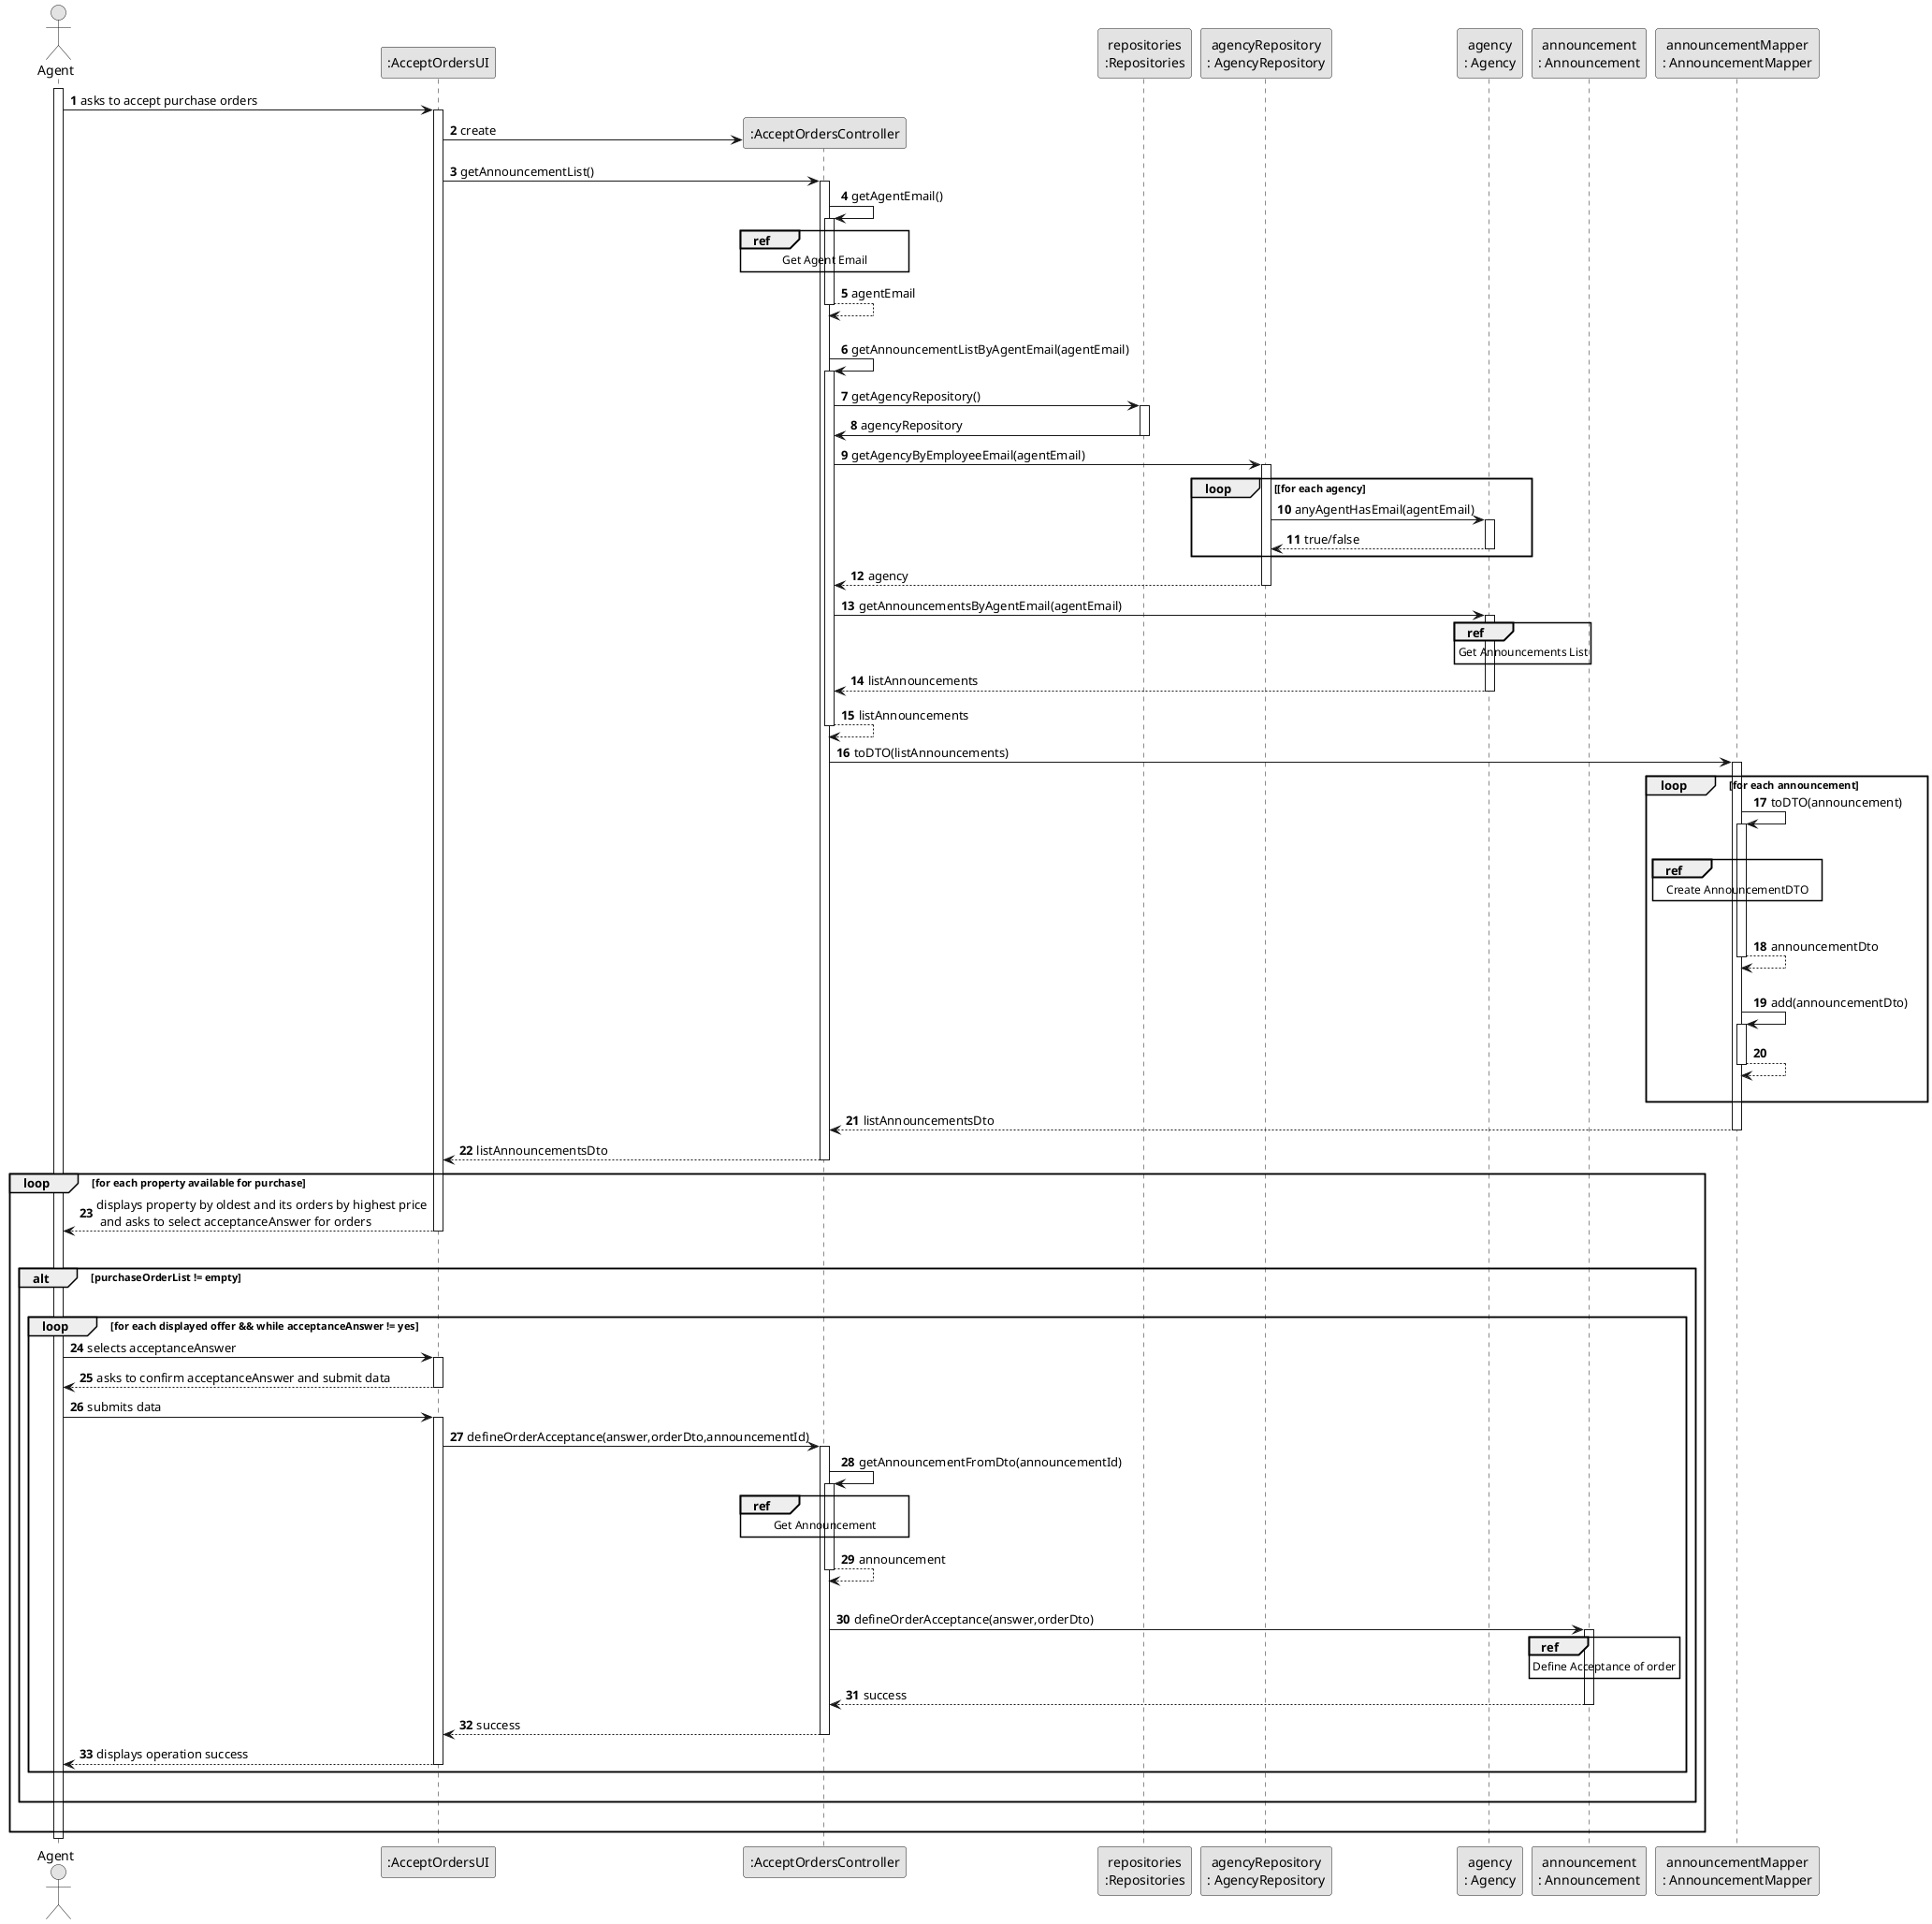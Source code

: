 @startuml
skinparam monochrome true
skinparam packageStyle rectangle
skinparam shadowing false

autonumber

'hide footbox
actor "Agent" as ADM
 participant ":AcceptOrdersUI" as UI
 participant ":AcceptOrdersController" as CTRL
 participant "repositories\n:Repositories" as PLAT
 participant "agencyRepository\n: AgencyRepository" as AgRep
 participant "agency\n: Agency" as AGENCY
 participant "announcement\n: Announcement" as Announce
 participant "announcementMapper\n: AnnouncementMapper" as AnnMAPPER

activate ADM
    ADM -> UI : asks to accept purchase orders
    activate UI

    UI -> CTRL** : create

    UI -> CTRL : getAnnouncementList()
    activate CTRL

    CTRL -> CTRL : getAgentEmail()
    activate CTRL

        ref over CTRL
            Get Agent Email
        end ref

     CTRL --> CTRL : agentEmail
     deactivate CTRL

     |||
     CTRL -> CTRL: getAnnouncementListByAgentEmail(agentEmail)
     activate CTRL

     CTRL -> PLAT :  getAgencyRepository()
     activate PLAT

     PLAT -> CTRL : agencyRepository
     deactivate PLAT
     CTRL -> AgRep: getAgencyByEmployeeEmail(agentEmail)
     activate AgRep

         loop [for each agency
             AgRep -> AGENCY : anyAgentHasEmail(agentEmail)
             activate AGENCY

                  AGENCY --> AgRep : true/false
             deactivate AGENCY
         end
         AgRep --> CTRL : agency
     deactivate AgRep

     CTRL -> AGENCY: getAnnouncementsByAgentEmail(agentEmail)
     activate AGENCY

     ref over AGENCY
        Get Announcements List
     end ref

     AGENCY --> CTRL : listAnnouncements
     deactivate AGENCY

     CTRL --> CTRL: listAnnouncements
     deactivate CTRL

    CTRL -> AnnMAPPER : toDTO(listAnnouncements)
         activate AnnMAPPER

            loop for each announcement

            AnnMAPPER -> AnnMAPPER : toDTO(announcement)
            activate AnnMAPPER
                 |||
                 ref over AnnMAPPER
                      Create AnnouncementDTO
                 end ref
            |||
            AnnMAPPER --> AnnMAPPER: announcementDto
            deactivate AnnMAPPER
            |||
            AnnMAPPER -> AnnMAPPER: add(announcementDto)
            activate AnnMAPPER

            AnnMAPPER --> AnnMAPPER:
            deactivate AnnMAPPER

            |||
            end loop

         AnnMAPPER --> CTRL : listAnnouncementsDto
         deactivate AnnMAPPER

     CTRL --> UI: listAnnouncementsDto
     deactivate CTRL

    loop for each property available for purchase

    UI --> ADM : displays property by oldest and its orders by highest price\n and asks to select acceptanceAnswer for orders
    deactivate UI
        |||
        alt purchaseOrderList != empty
            |||
            loop for each displayed offer && while acceptanceAnswer != yes

            ADM -> UI  : selects acceptanceAnswer
            activate UI

            UI --> ADM : asks to confirm acceptanceAnswer and submit data
            deactivate UI

            ADM -> UI  : submits data
            activate UI

            UI -> CTRL : defineOrderAcceptance(answer,orderDto,announcementId)
            activate CTRL

            CTRL -> CTRL: getAnnouncementFromDto(announcementId)
            activate CTRL

                ref over CTRL
                    Get Announcement
                end ref

            CTRL --> CTRL : announcement
            deactivate CTRL

            |||
            CTRL-> Announce : defineOrderAcceptance(answer,orderDto)
            activate Announce

            ref over Announce
                Define Acceptance of order
            end ref

            Announce --> CTRL : success
            deactivate Announce

            CTRL --> UI : success
            deactivate CTRL

            UI --> ADM : displays operation success
            deactivate UI

            end loop
        |||
        end alt
    |||
    end loop

    deactivate ADM



@enduml